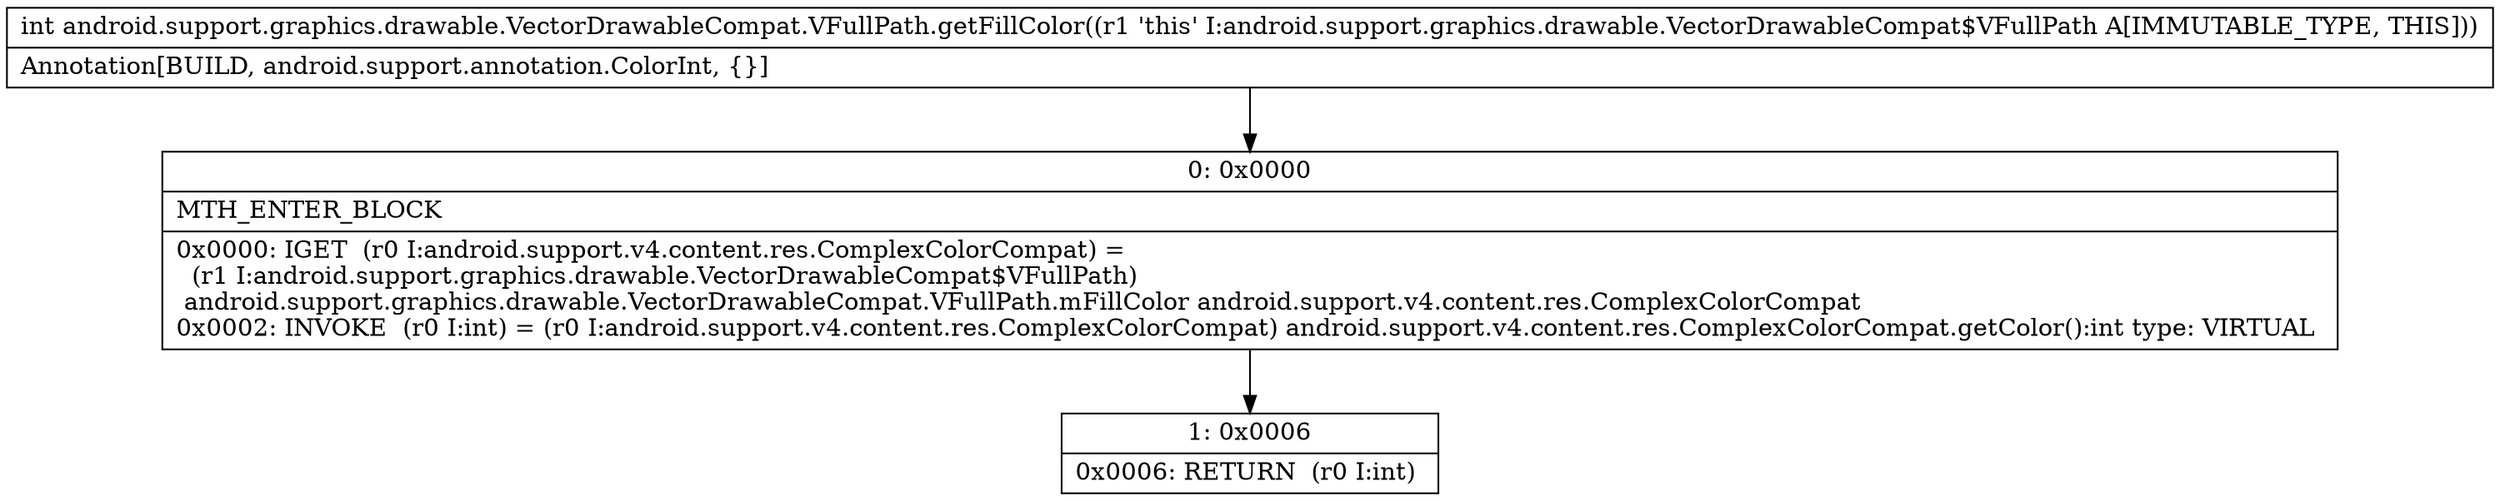 digraph "CFG forandroid.support.graphics.drawable.VectorDrawableCompat.VFullPath.getFillColor()I" {
Node_0 [shape=record,label="{0\:\ 0x0000|MTH_ENTER_BLOCK\l|0x0000: IGET  (r0 I:android.support.v4.content.res.ComplexColorCompat) = \l  (r1 I:android.support.graphics.drawable.VectorDrawableCompat$VFullPath)\l android.support.graphics.drawable.VectorDrawableCompat.VFullPath.mFillColor android.support.v4.content.res.ComplexColorCompat \l0x0002: INVOKE  (r0 I:int) = (r0 I:android.support.v4.content.res.ComplexColorCompat) android.support.v4.content.res.ComplexColorCompat.getColor():int type: VIRTUAL \l}"];
Node_1 [shape=record,label="{1\:\ 0x0006|0x0006: RETURN  (r0 I:int) \l}"];
MethodNode[shape=record,label="{int android.support.graphics.drawable.VectorDrawableCompat.VFullPath.getFillColor((r1 'this' I:android.support.graphics.drawable.VectorDrawableCompat$VFullPath A[IMMUTABLE_TYPE, THIS]))  | Annotation[BUILD, android.support.annotation.ColorInt, \{\}]\l}"];
MethodNode -> Node_0;
Node_0 -> Node_1;
}

